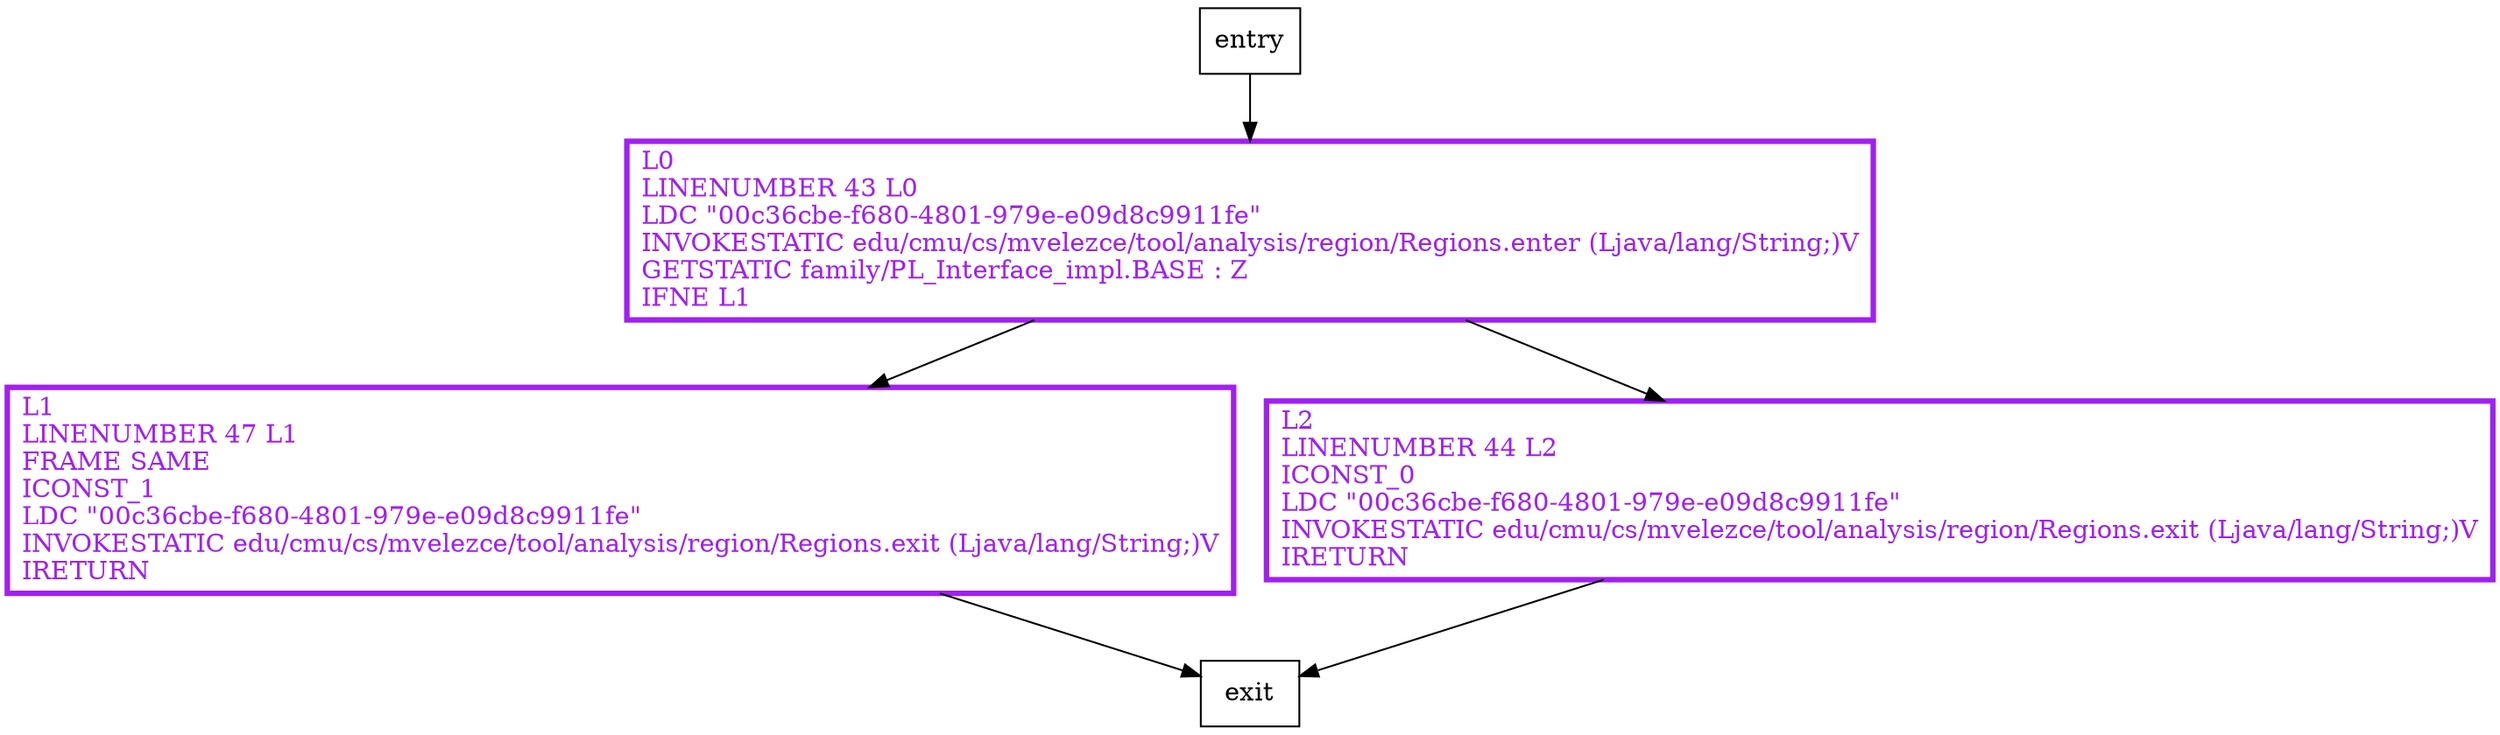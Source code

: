 digraph valid_product {
node [shape=record];
675203915 [label="L0\lLINENUMBER 43 L0\lLDC \"00c36cbe-f680-4801-979e-e09d8c9911fe\"\lINVOKESTATIC edu/cmu/cs/mvelezce/tool/analysis/region/Regions.enter (Ljava/lang/String;)V\lGETSTATIC family/PL_Interface_impl.BASE : Z\lIFNE L1\l"];
170974144 [label="L1\lLINENUMBER 47 L1\lFRAME SAME\lICONST_1\lLDC \"00c36cbe-f680-4801-979e-e09d8c9911fe\"\lINVOKESTATIC edu/cmu/cs/mvelezce/tool/analysis/region/Regions.exit (Ljava/lang/String;)V\lIRETURN\l"];
1980780021 [label="L2\lLINENUMBER 44 L2\lICONST_0\lLDC \"00c36cbe-f680-4801-979e-e09d8c9911fe\"\lINVOKESTATIC edu/cmu/cs/mvelezce/tool/analysis/region/Regions.exit (Ljava/lang/String;)V\lIRETURN\l"];
entry;
exit;
entry -> 675203915;
675203915 -> 170974144;
675203915 -> 1980780021;
170974144 -> exit;
1980780021 -> exit;
675203915[fontcolor="purple", penwidth=3, color="purple"];
170974144[fontcolor="purple", penwidth=3, color="purple"];
1980780021[fontcolor="purple", penwidth=3, color="purple"];
}
